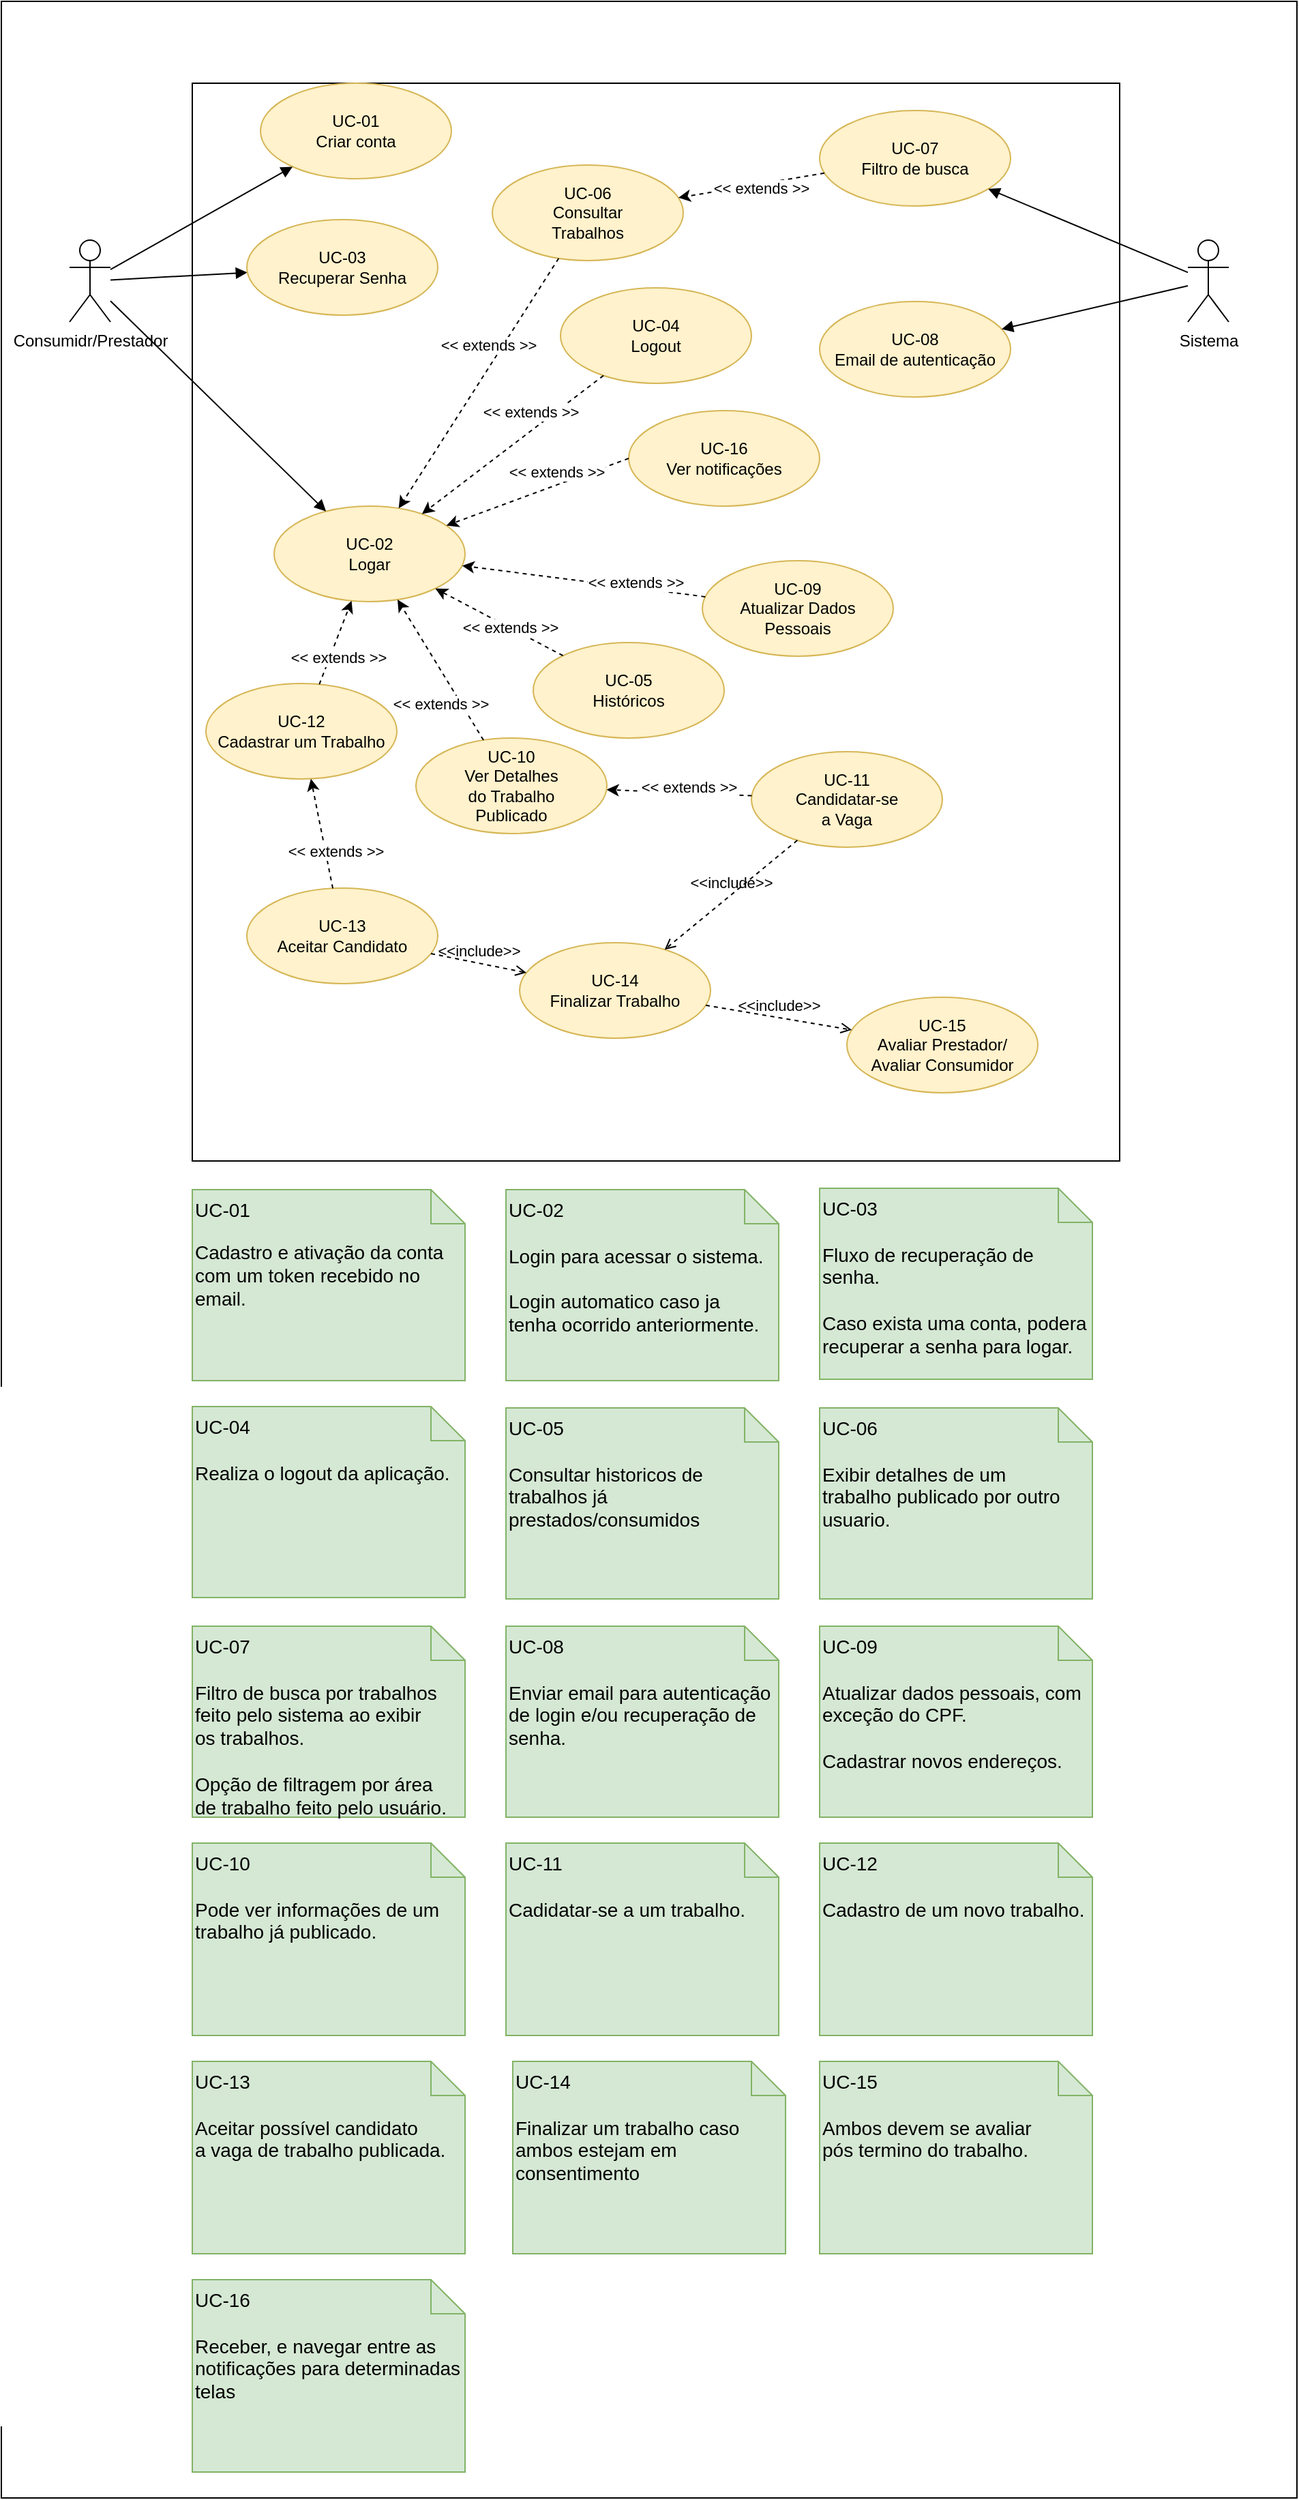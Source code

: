 <mxfile>
    <diagram id="QGpWbO32GmOyKtEZxNbD" name="Page-1">
        <mxGraphModel dx="2726" dy="907" grid="1" gridSize="10" guides="1" tooltips="1" connect="1" arrows="1" fold="1" page="1" pageScale="1" pageWidth="827" pageHeight="1169" math="0" shadow="0">
            <root>
                <mxCell id="0"/>
                <mxCell id="1" parent="0"/>
                <mxCell id="44" value="uc- TRAMPO" style="shape=umlFrame;whiteSpace=wrap;html=1;" parent="1" vertex="1">
                    <mxGeometry x="-170" y="60" width="950" height="1830" as="geometry"/>
                </mxCell>
                <mxCell id="45" value="" style="rounded=0;whiteSpace=wrap;html=1;fillColor=#FFFFFF;" parent="1" vertex="1">
                    <mxGeometry x="-170" y="60" width="950" height="1830" as="geometry"/>
                </mxCell>
                <mxCell id="3" value="" style="rounded=0;whiteSpace=wrap;html=1;" parent="1" vertex="1">
                    <mxGeometry x="-30" y="120" width="680" height="790" as="geometry"/>
                </mxCell>
                <mxCell id="Qo0r1xUQOBNxPAJiFL_n-1" value="Consumidr/Prestador" style="shape=umlActor;verticalLabelPosition=bottom;verticalAlign=top;html=1;outlineConnect=0;" parent="1" vertex="1">
                    <mxGeometry x="-120" y="235" width="30" height="60" as="geometry"/>
                </mxCell>
                <mxCell id="Qo0r1xUQOBNxPAJiFL_n-4" value="UC-01&lt;br&gt;Criar conta" style="ellipse;whiteSpace=wrap;html=1;fillColor=#fff2cc;strokeColor=#d6b656;" parent="1" vertex="1">
                    <mxGeometry x="20" y="120" width="140" height="70" as="geometry"/>
                </mxCell>
                <mxCell id="Qo0r1xUQOBNxPAJiFL_n-8" value="" style="html=1;verticalAlign=bottom;endArrow=block;" parent="1" source="Qo0r1xUQOBNxPAJiFL_n-1" target="Qo0r1xUQOBNxPAJiFL_n-4" edge="1">
                    <mxGeometry width="80" relative="1" as="geometry">
                        <mxPoint x="120" y="270" as="sourcePoint"/>
                        <mxPoint x="270" y="290" as="targetPoint"/>
                    </mxGeometry>
                </mxCell>
                <mxCell id="Qo0r1xUQOBNxPAJiFL_n-11" value="UC-02&lt;br&gt;Logar" style="ellipse;whiteSpace=wrap;html=1;fillColor=#fff2cc;strokeColor=#d6b656;" parent="1" vertex="1">
                    <mxGeometry x="30" y="430" width="140" height="70" as="geometry"/>
                </mxCell>
                <mxCell id="Qo0r1xUQOBNxPAJiFL_n-12" value="" style="html=1;verticalAlign=bottom;endArrow=block;" parent="1" source="Qo0r1xUQOBNxPAJiFL_n-1" target="Qo0r1xUQOBNxPAJiFL_n-11" edge="1">
                    <mxGeometry width="80" relative="1" as="geometry">
                        <mxPoint x="140" y="415" as="sourcePoint"/>
                        <mxPoint x="220" y="415" as="targetPoint"/>
                    </mxGeometry>
                </mxCell>
                <mxCell id="Qo0r1xUQOBNxPAJiFL_n-14" value="UC-12&lt;br&gt;Cadastrar um Trabalho" style="ellipse;whiteSpace=wrap;html=1;fillColor=#fff2cc;strokeColor=#d6b656;" parent="1" vertex="1">
                    <mxGeometry x="-20" y="560" width="140" height="70" as="geometry"/>
                </mxCell>
                <mxCell id="Qo0r1xUQOBNxPAJiFL_n-15" value="UC-11&lt;br&gt;Candidatar-se&lt;br&gt;a Vaga" style="ellipse;whiteSpace=wrap;html=1;fillColor=#fff2cc;strokeColor=#d6b656;" parent="1" vertex="1">
                    <mxGeometry x="380" y="610" width="140" height="70" as="geometry"/>
                </mxCell>
                <mxCell id="Qo0r1xUQOBNxPAJiFL_n-18" value="UC-15&lt;br&gt;Avaliar Prestador/&lt;br&gt;Avaliar Consumidor" style="ellipse;whiteSpace=wrap;html=1;fillColor=#fff2cc;strokeColor=#d6b656;" parent="1" vertex="1">
                    <mxGeometry x="450" y="790" width="140" height="70" as="geometry"/>
                </mxCell>
                <mxCell id="Qo0r1xUQOBNxPAJiFL_n-21" value="Sistema" style="shape=umlActor;verticalLabelPosition=bottom;verticalAlign=top;html=1;" parent="1" vertex="1">
                    <mxGeometry x="700" y="235" width="30" height="60" as="geometry"/>
                </mxCell>
                <mxCell id="Qo0r1xUQOBNxPAJiFL_n-26" value="UC-09&lt;br&gt;Atualizar Dados&lt;br&gt;Pessoais" style="ellipse;whiteSpace=wrap;html=1;fillColor=#fff2cc;strokeColor=#d6b656;" parent="1" vertex="1">
                    <mxGeometry x="344" y="470" width="140" height="70" as="geometry"/>
                </mxCell>
                <mxCell id="Qo0r1xUQOBNxPAJiFL_n-35" value="UC-07&lt;br&gt;Filtro de busca" style="ellipse;whiteSpace=wrap;html=1;fillColor=#fff2cc;strokeColor=#d6b656;" parent="1" vertex="1">
                    <mxGeometry x="430" y="140" width="140" height="70" as="geometry"/>
                </mxCell>
                <mxCell id="Qo0r1xUQOBNxPAJiFL_n-36" value="" style="html=1;verticalAlign=bottom;endArrow=block;" parent="1" source="Qo0r1xUQOBNxPAJiFL_n-21" target="Qo0r1xUQOBNxPAJiFL_n-35" edge="1">
                    <mxGeometry width="80" relative="1" as="geometry">
                        <mxPoint x="670" y="500" as="sourcePoint"/>
                        <mxPoint x="750" y="500" as="targetPoint"/>
                    </mxGeometry>
                </mxCell>
                <mxCell id="Qo0r1xUQOBNxPAJiFL_n-37" value="UC-08&lt;br&gt;Email de autenticação" style="ellipse;whiteSpace=wrap;html=1;fillColor=#fff2cc;strokeColor=#d6b656;" parent="1" vertex="1">
                    <mxGeometry x="430" y="280" width="140" height="70" as="geometry"/>
                </mxCell>
                <mxCell id="Qo0r1xUQOBNxPAJiFL_n-38" value="" style="html=1;verticalAlign=bottom;endArrow=block;" parent="1" source="Qo0r1xUQOBNxPAJiFL_n-21" target="Qo0r1xUQOBNxPAJiFL_n-37" edge="1">
                    <mxGeometry width="80" relative="1" as="geometry">
                        <mxPoint x="760" y="430" as="sourcePoint"/>
                        <mxPoint x="810" y="480" as="targetPoint"/>
                    </mxGeometry>
                </mxCell>
                <mxCell id="Qo0r1xUQOBNxPAJiFL_n-39" value="UC-05&lt;br&gt;Históricos" style="ellipse;whiteSpace=wrap;html=1;fillColor=#fff2cc;strokeColor=#d6b656;" parent="1" vertex="1">
                    <mxGeometry x="220" y="530" width="140" height="70" as="geometry"/>
                </mxCell>
                <mxCell id="23" value="&lt;font style=&quot;font-size: 14px&quot;&gt;UC-02&lt;br&gt;&lt;br&gt;Login para acessar o sistema.&lt;br&gt;&lt;br&gt;Login automatico caso ja&lt;br&gt;tenha ocorrido anteriormente.&lt;br&gt;&lt;/font&gt;" style="shape=note2;size=25;childLayout=stackLayout;horizontalStack=0;resizeParent=1;resizeParentMax=0;resizeLast=0;collapsible=0;marginBottom=0;html=1;container=1;rounded=0;glass=0;align=left;verticalAlign=top;fillColor=#d5e8d4;strokeColor=#82b366;" parent="1" vertex="1">
                    <mxGeometry x="200" y="931" width="200" height="140" as="geometry"/>
                </mxCell>
                <mxCell id="28" value="&lt;font style=&quot;font-size: 14px&quot;&gt;UC-01&lt;br&gt;&lt;/font&gt;&lt;br&gt;&lt;div&gt;&lt;span style=&quot;font-size: 14px&quot;&gt;Cadastro&amp;nbsp;&lt;/span&gt;&lt;span style=&quot;font-size: 14px&quot;&gt;e ativação da conta&lt;/span&gt;&lt;/div&gt;&lt;div&gt;&lt;span style=&quot;font-size: 14px&quot;&gt;com um&amp;nbsp;&lt;/span&gt;&lt;span style=&quot;font-size: 14px&quot;&gt;token recebido no&lt;/span&gt;&lt;/div&gt;&lt;div&gt;&lt;span style=&quot;font-size: 14px&quot;&gt;email.&lt;/span&gt;&lt;/div&gt;" style="shape=note2;size=25;childLayout=stackLayout;horizontalStack=0;resizeParent=1;resizeParentMax=0;resizeLast=0;collapsible=0;marginBottom=0;html=1;container=1;rounded=0;glass=0;align=left;verticalAlign=top;fillColor=#d5e8d4;strokeColor=#82b366;" parent="1" vertex="1">
                    <mxGeometry x="-30" y="931" width="200" height="140" as="geometry"/>
                </mxCell>
                <mxCell id="38" value="&lt;font style=&quot;font-size: 14px&quot;&gt;UC-05&lt;br&gt;&lt;br&gt;Consultar historicos de&lt;br&gt;trabalhos já&lt;br&gt;prestados/consumidos&lt;br&gt;&lt;/font&gt;" style="shape=note2;size=25;childLayout=stackLayout;horizontalStack=0;resizeParent=1;resizeParentMax=0;resizeLast=0;collapsible=0;marginBottom=0;html=1;container=1;rounded=0;glass=0;align=left;verticalAlign=top;fillColor=#d5e8d4;strokeColor=#82b366;" parent="1" vertex="1">
                    <mxGeometry x="200" y="1091" width="200" height="140" as="geometry"/>
                </mxCell>
                <mxCell id="40" value="&lt;font style=&quot;font-size: 14px&quot;&gt;UC-07&lt;br&gt;&lt;br&gt;Filtro de busca por trabalhos&lt;br&gt;feito pelo sistema ao exibir&lt;br&gt;os trabalhos.&lt;br&gt;&lt;br&gt;Opção de filtragem por área&lt;br&gt;de trabalho feito pelo usuário.&lt;br&gt;&lt;/font&gt;" style="shape=note2;size=25;childLayout=stackLayout;horizontalStack=0;resizeParent=1;resizeParentMax=0;resizeLast=0;collapsible=0;marginBottom=0;html=1;container=1;rounded=0;glass=0;align=left;verticalAlign=top;fillColor=#d5e8d4;strokeColor=#82b366;" parent="1" vertex="1">
                    <mxGeometry x="-30" y="1251" width="200" height="140" as="geometry"/>
                </mxCell>
                <mxCell id="43" value="&lt;font style=&quot;font-size: 14px&quot;&gt;UC-08&lt;br&gt;&lt;br&gt;Enviar email para autenticação&lt;br&gt;de login e/ou recuperação de&lt;br&gt;senha.&lt;br&gt;&lt;/font&gt;" style="shape=note2;size=25;childLayout=stackLayout;horizontalStack=0;resizeParent=1;resizeParentMax=0;resizeLast=0;collapsible=0;marginBottom=0;html=1;container=1;rounded=0;glass=0;align=left;verticalAlign=top;fillColor=#d5e8d4;strokeColor=#82b366;" parent="1" vertex="1">
                    <mxGeometry x="200" y="1251" width="200" height="140" as="geometry"/>
                </mxCell>
                <mxCell id="46" value="UC-13&lt;br&gt;Aceitar Candidato" style="ellipse;whiteSpace=wrap;html=1;fillColor=#fff2cc;strokeColor=#d6b656;" parent="1" vertex="1">
                    <mxGeometry x="10" y="710" width="140" height="70" as="geometry"/>
                </mxCell>
                <mxCell id="50" value="UC-14&lt;br&gt;Finalizar Trabalho" style="ellipse;whiteSpace=wrap;html=1;fillColor=#fff2cc;strokeColor=#d6b656;" parent="1" vertex="1">
                    <mxGeometry x="210" y="750" width="140" height="70" as="geometry"/>
                </mxCell>
                <mxCell id="56" value="" style="html=1;verticalAlign=bottom;endArrow=block;" parent="1" source="Qo0r1xUQOBNxPAJiFL_n-1" target="57" edge="1">
                    <mxGeometry width="80" relative="1" as="geometry">
                        <mxPoint x="-80" y="285.519" as="sourcePoint"/>
                        <mxPoint x="229.907" y="192.95" as="targetPoint"/>
                    </mxGeometry>
                </mxCell>
                <mxCell id="57" value="UC-03&lt;br&gt;Recuperar Senha" style="ellipse;whiteSpace=wrap;html=1;fillColor=#fff2cc;strokeColor=#d6b656;" parent="1" vertex="1">
                    <mxGeometry x="10" y="220" width="140" height="70" as="geometry"/>
                </mxCell>
                <mxCell id="72" value="&amp;lt;&amp;lt;include&amp;gt;&amp;gt;" style="html=1;verticalAlign=bottom;labelBackgroundColor=none;endArrow=open;endFill=0;dashed=1;" parent="1" source="50" target="Qo0r1xUQOBNxPAJiFL_n-18" edge="1">
                    <mxGeometry width="160" relative="1" as="geometry">
                        <mxPoint x="215" y="965.53" as="sourcePoint"/>
                        <mxPoint x="285" y="965.53" as="targetPoint"/>
                    </mxGeometry>
                </mxCell>
                <mxCell id="76" value="&lt;font style=&quot;font-size: 14px&quot;&gt;UC-03&lt;br&gt;&lt;br&gt;Fluxo de recuperação de&lt;br&gt;senha.&lt;br&gt;&lt;br&gt;Caso exista uma conta, podera&lt;br&gt;recuperar a senha para logar.&lt;br&gt;&lt;/font&gt;" style="shape=note2;size=25;childLayout=stackLayout;horizontalStack=0;resizeParent=1;resizeParentMax=0;resizeLast=0;collapsible=0;marginBottom=0;html=1;container=1;rounded=0;glass=0;align=left;verticalAlign=top;fillColor=#d5e8d4;strokeColor=#82b366;" parent="1" vertex="1">
                    <mxGeometry x="430" y="930" width="200" height="140" as="geometry"/>
                </mxCell>
                <mxCell id="79" value="" style="html=1;labelBackgroundColor=#ffffff;startArrow=none;startFill=0;startSize=6;endArrow=classic;endFill=1;endSize=6;jettySize=auto;orthogonalLoop=1;strokeWidth=1;dashed=1;fontSize=14;" parent="1" source="Qo0r1xUQOBNxPAJiFL_n-14" target="Qo0r1xUQOBNxPAJiFL_n-11" edge="1">
                    <mxGeometry width="60" height="60" relative="1" as="geometry">
                        <mxPoint x="119.661" y="626.064" as="sourcePoint"/>
                        <mxPoint x="201.551" y="511.642" as="targetPoint"/>
                    </mxGeometry>
                </mxCell>
                <mxCell id="80" value="&amp;lt;&amp;lt; extends &amp;gt;&amp;gt;" style="edgeLabel;html=1;align=center;verticalAlign=middle;resizable=0;points=[];" parent="79" vertex="1" connectable="0">
                    <mxGeometry x="-0.373" y="-2" relative="1" as="geometry">
                        <mxPoint x="4.61" y="-1.54" as="offset"/>
                    </mxGeometry>
                </mxCell>
                <mxCell id="81" value="" style="html=1;labelBackgroundColor=#ffffff;startArrow=none;startFill=0;startSize=6;endArrow=classic;endFill=1;endSize=6;jettySize=auto;orthogonalLoop=1;strokeWidth=1;dashed=1;fontSize=14;" parent="1" source="Qo0r1xUQOBNxPAJiFL_n-15" target="102" edge="1">
                    <mxGeometry width="60" height="60" relative="1" as="geometry">
                        <mxPoint x="275" y="775.53" as="sourcePoint"/>
                        <mxPoint x="292.301" y="631.33" as="targetPoint"/>
                    </mxGeometry>
                </mxCell>
                <mxCell id="82" value="&amp;lt;&amp;lt; extends &amp;gt;&amp;gt;" style="edgeLabel;html=1;align=center;verticalAlign=middle;resizable=0;points=[];" parent="81" vertex="1" connectable="0">
                    <mxGeometry x="-0.373" y="-2" relative="1" as="geometry">
                        <mxPoint x="-13.0" y="-3.0" as="offset"/>
                    </mxGeometry>
                </mxCell>
                <mxCell id="86" value="" style="html=1;labelBackgroundColor=#ffffff;startArrow=none;startFill=0;startSize=6;endArrow=classic;endFill=1;endSize=6;jettySize=auto;orthogonalLoop=1;strokeWidth=1;dashed=1;fontSize=14;" parent="1" source="Qo0r1xUQOBNxPAJiFL_n-39" target="Qo0r1xUQOBNxPAJiFL_n-11" edge="1">
                    <mxGeometry width="60" height="60" relative="1" as="geometry">
                        <mxPoint x="431.224" y="586.888" as="sourcePoint"/>
                        <mxPoint x="248.689" y="472.346" as="targetPoint"/>
                    </mxGeometry>
                </mxCell>
                <mxCell id="87" value="&amp;lt;&amp;lt; extends &amp;gt;&amp;gt;" style="edgeLabel;html=1;align=center;verticalAlign=middle;resizable=0;points=[];" parent="86" vertex="1" connectable="0">
                    <mxGeometry x="-0.373" y="-2" relative="1" as="geometry">
                        <mxPoint x="-10.36" y="-3.76" as="offset"/>
                    </mxGeometry>
                </mxCell>
                <mxCell id="89" value="" style="html=1;labelBackgroundColor=#ffffff;startArrow=none;startFill=0;startSize=6;endArrow=classic;endFill=1;endSize=6;jettySize=auto;orthogonalLoop=1;strokeWidth=1;dashed=1;fontSize=14;" parent="1" source="Qo0r1xUQOBNxPAJiFL_n-26" target="Qo0r1xUQOBNxPAJiFL_n-11" edge="1">
                    <mxGeometry width="60" height="60" relative="1" as="geometry">
                        <mxPoint x="85.04" y="560.817" as="sourcePoint"/>
                        <mxPoint x="125.041" y="469.192" as="targetPoint"/>
                    </mxGeometry>
                </mxCell>
                <mxCell id="90" value="&amp;lt;&amp;lt; extends &amp;gt;&amp;gt;" style="edgeLabel;html=1;align=center;verticalAlign=middle;resizable=0;points=[];" parent="89" vertex="1" connectable="0">
                    <mxGeometry x="-0.373" y="-2" relative="1" as="geometry">
                        <mxPoint x="4.61" y="-1.54" as="offset"/>
                    </mxGeometry>
                </mxCell>
                <mxCell id="91" value="" style="html=1;labelBackgroundColor=#ffffff;startArrow=none;startFill=0;startSize=6;endArrow=classic;endFill=1;endSize=6;jettySize=auto;orthogonalLoop=1;strokeWidth=1;dashed=1;fontSize=14;" parent="1" source="46" target="Qo0r1xUQOBNxPAJiFL_n-14" edge="1">
                    <mxGeometry width="60" height="60" relative="1" as="geometry">
                        <mxPoint x="85.04" y="682.147" as="sourcePoint"/>
                        <mxPoint x="125.041" y="590.522" as="targetPoint"/>
                    </mxGeometry>
                </mxCell>
                <mxCell id="92" value="&amp;lt;&amp;lt; extends &amp;gt;&amp;gt;" style="edgeLabel;html=1;align=center;verticalAlign=middle;resizable=0;points=[];" parent="91" vertex="1" connectable="0">
                    <mxGeometry x="-0.373" y="-2" relative="1" as="geometry">
                        <mxPoint x="4.61" y="-1.54" as="offset"/>
                    </mxGeometry>
                </mxCell>
                <mxCell id="93" value="UC-04&lt;br&gt;Logout" style="ellipse;whiteSpace=wrap;html=1;fillColor=#fff2cc;strokeColor=#d6b656;" parent="1" vertex="1">
                    <mxGeometry x="240" y="270" width="140" height="70" as="geometry"/>
                </mxCell>
                <mxCell id="94" value="" style="html=1;labelBackgroundColor=#ffffff;startArrow=none;startFill=0;startSize=6;endArrow=classic;endFill=1;endSize=6;jettySize=auto;orthogonalLoop=1;strokeWidth=1;dashed=1;fontSize=14;" parent="1" source="93" target="Qo0r1xUQOBNxPAJiFL_n-11" edge="1">
                    <mxGeometry width="60" height="60" relative="1" as="geometry">
                        <mxPoint x="428.352" y="532.851" as="sourcePoint"/>
                        <mxPoint x="185.557" y="487.27" as="targetPoint"/>
                    </mxGeometry>
                </mxCell>
                <mxCell id="95" value="&amp;lt;&amp;lt; extends &amp;gt;&amp;gt;" style="edgeLabel;html=1;align=center;verticalAlign=middle;resizable=0;points=[];" parent="94" vertex="1" connectable="0">
                    <mxGeometry x="-0.373" y="-2" relative="1" as="geometry">
                        <mxPoint x="-10.36" y="-3.76" as="offset"/>
                    </mxGeometry>
                </mxCell>
                <mxCell id="96" value="&lt;font style=&quot;font-size: 14px&quot;&gt;UC-04&lt;br&gt;&lt;br&gt;Realiza o logout da aplicação.&lt;br&gt;&lt;/font&gt;" style="shape=note2;size=25;childLayout=stackLayout;horizontalStack=0;resizeParent=1;resizeParentMax=0;resizeLast=0;collapsible=0;marginBottom=0;html=1;container=1;rounded=0;glass=0;align=left;verticalAlign=top;fillColor=#d5e8d4;strokeColor=#82b366;" parent="1" vertex="1">
                    <mxGeometry x="-30" y="1090" width="200" height="140" as="geometry"/>
                </mxCell>
                <mxCell id="97" value="UC-06&lt;br&gt;Consultar&lt;br&gt;Trabalhos" style="ellipse;whiteSpace=wrap;html=1;fillColor=#fff2cc;strokeColor=#d6b656;" parent="1" vertex="1">
                    <mxGeometry x="190" y="180" width="140" height="70" as="geometry"/>
                </mxCell>
                <mxCell id="98" value="" style="html=1;labelBackgroundColor=#ffffff;startArrow=none;startFill=0;startSize=6;endArrow=classic;endFill=1;endSize=6;jettySize=auto;orthogonalLoop=1;strokeWidth=1;dashed=1;fontSize=14;" parent="1" source="97" target="Qo0r1xUQOBNxPAJiFL_n-11" edge="1">
                    <mxGeometry width="60" height="60" relative="1" as="geometry">
                        <mxPoint x="400.395" y="458.712" as="sourcePoint"/>
                        <mxPoint x="169.594" y="471.238" as="targetPoint"/>
                    </mxGeometry>
                </mxCell>
                <mxCell id="99" value="&amp;lt;&amp;lt; extends &amp;gt;&amp;gt;" style="edgeLabel;html=1;align=center;verticalAlign=middle;resizable=0;points=[];" parent="98" vertex="1" connectable="0">
                    <mxGeometry x="-0.373" y="-2" relative="1" as="geometry">
                        <mxPoint x="-13.3" y="6.84" as="offset"/>
                    </mxGeometry>
                </mxCell>
                <mxCell id="100" value="" style="html=1;labelBackgroundColor=#ffffff;startArrow=none;startFill=0;startSize=6;endArrow=classic;endFill=1;endSize=6;jettySize=auto;orthogonalLoop=1;strokeWidth=1;dashed=1;fontSize=14;" parent="1" source="Qo0r1xUQOBNxPAJiFL_n-35" target="97" edge="1">
                    <mxGeometry width="60" height="60" relative="1" as="geometry">
                        <mxPoint x="181.034" y="386.863" as="sourcePoint"/>
                        <mxPoint x="129.166" y="443.183" as="targetPoint"/>
                    </mxGeometry>
                </mxCell>
                <mxCell id="101" value="&amp;lt;&amp;lt; extends &amp;gt;&amp;gt;" style="edgeLabel;html=1;align=center;verticalAlign=middle;resizable=0;points=[];" parent="100" vertex="1" connectable="0">
                    <mxGeometry x="-0.373" y="-2" relative="1" as="geometry">
                        <mxPoint x="-13.3" y="6.84" as="offset"/>
                    </mxGeometry>
                </mxCell>
                <mxCell id="102" value="UC-10&lt;br&gt;Ver Detalhes&lt;br&gt;do Trabalho&lt;br&gt;Publicado" style="ellipse;whiteSpace=wrap;html=1;fillColor=#fff2cc;strokeColor=#d6b656;" parent="1" vertex="1">
                    <mxGeometry x="134" y="600" width="140" height="70" as="geometry"/>
                </mxCell>
                <mxCell id="103" value="" style="html=1;labelBackgroundColor=#ffffff;startArrow=none;startFill=0;startSize=6;endArrow=classic;endFill=1;endSize=6;jettySize=auto;orthogonalLoop=1;strokeWidth=1;dashed=1;fontSize=14;" parent="1" source="102" target="Qo0r1xUQOBNxPAJiFL_n-11" edge="1">
                    <mxGeometry width="60" height="60" relative="1" as="geometry">
                        <mxPoint x="153.023" y="368.955" as="sourcePoint"/>
                        <mxPoint x="116.977" y="441.045" as="targetPoint"/>
                    </mxGeometry>
                </mxCell>
                <mxCell id="104" value="&amp;lt;&amp;lt; extends &amp;gt;&amp;gt;" style="edgeLabel;html=1;align=center;verticalAlign=middle;resizable=0;points=[];" parent="103" vertex="1" connectable="0">
                    <mxGeometry x="-0.373" y="-2" relative="1" as="geometry">
                        <mxPoint x="-13.3" y="6.84" as="offset"/>
                    </mxGeometry>
                </mxCell>
                <mxCell id="105" value="&lt;font style=&quot;font-size: 14px&quot;&gt;UC-06&lt;br&gt;&lt;br&gt;Exibir detalhes de um&lt;br&gt;trabalho publicado por outro&lt;br&gt;usuario.&lt;br&gt;&lt;/font&gt;" style="shape=note2;size=25;childLayout=stackLayout;horizontalStack=0;resizeParent=1;resizeParentMax=0;resizeLast=0;collapsible=0;marginBottom=0;html=1;container=1;rounded=0;glass=0;align=left;verticalAlign=top;fillColor=#d5e8d4;strokeColor=#82b366;" parent="1" vertex="1">
                    <mxGeometry x="430" y="1091" width="200" height="140" as="geometry"/>
                </mxCell>
                <mxCell id="106" value="&lt;font style=&quot;font-size: 14px&quot;&gt;UC-11&lt;br&gt;&lt;br&gt;Cadidatar-se a um trabalho.&lt;br&gt;&lt;/font&gt;" style="shape=note2;size=25;childLayout=stackLayout;horizontalStack=0;resizeParent=1;resizeParentMax=0;resizeLast=0;collapsible=0;marginBottom=0;html=1;container=1;rounded=0;glass=0;align=left;verticalAlign=top;fillColor=#d5e8d4;strokeColor=#82b366;" parent="1" vertex="1">
                    <mxGeometry x="200" y="1410" width="200" height="141" as="geometry"/>
                </mxCell>
                <mxCell id="108" value="&lt;font style=&quot;font-size: 14px&quot;&gt;UC-09&lt;br&gt;&lt;br&gt;Atualizar dados pessoais, com&lt;br&gt;exceção do CPF.&lt;br&gt;&lt;br&gt;Cadastrar novos endereços.&lt;br&gt;&lt;/font&gt;" style="shape=note2;size=25;childLayout=stackLayout;horizontalStack=0;resizeParent=1;resizeParentMax=0;resizeLast=0;collapsible=0;marginBottom=0;html=1;container=1;rounded=0;glass=0;align=left;verticalAlign=top;fillColor=#d5e8d4;strokeColor=#82b366;" parent="1" vertex="1">
                    <mxGeometry x="430" y="1251" width="200" height="140" as="geometry"/>
                </mxCell>
                <mxCell id="118" value="&lt;font style=&quot;font-size: 14px&quot;&gt;UC-10&lt;br&gt;&lt;br&gt;Pode ver informações de um&lt;br&gt;trabalho já publicado.&lt;br&gt;&lt;/font&gt;" style="shape=note2;size=25;childLayout=stackLayout;horizontalStack=0;resizeParent=1;resizeParentMax=0;resizeLast=0;collapsible=0;marginBottom=0;html=1;container=1;rounded=0;glass=0;align=left;verticalAlign=top;fillColor=#d5e8d4;strokeColor=#82b366;" parent="1" vertex="1">
                    <mxGeometry x="-30" y="1410" width="200" height="141" as="geometry"/>
                </mxCell>
                <mxCell id="119" value="&lt;font style=&quot;font-size: 14px&quot;&gt;UC-12&lt;br&gt;&lt;br&gt;Cadastro de um novo trabalho.&lt;br&gt;&lt;/font&gt;" style="shape=note2;size=25;childLayout=stackLayout;horizontalStack=0;resizeParent=1;resizeParentMax=0;resizeLast=0;collapsible=0;marginBottom=0;html=1;container=1;rounded=0;glass=0;align=left;verticalAlign=top;fillColor=#d5e8d4;strokeColor=#82b366;" parent="1" vertex="1">
                    <mxGeometry x="430" y="1410" width="200" height="141" as="geometry"/>
                </mxCell>
                <mxCell id="120" value="&lt;font style=&quot;font-size: 14px&quot;&gt;UC-13&lt;br&gt;&lt;br&gt;Aceitar possível candidato&lt;br&gt;a vaga de trabalho publicada.&lt;br&gt;&lt;/font&gt;" style="shape=note2;size=25;childLayout=stackLayout;horizontalStack=0;resizeParent=1;resizeParentMax=0;resizeLast=0;collapsible=0;marginBottom=0;html=1;container=1;rounded=0;glass=0;align=left;verticalAlign=top;fillColor=#d5e8d4;strokeColor=#82b366;" parent="1" vertex="1">
                    <mxGeometry x="-30" y="1570" width="200" height="141" as="geometry"/>
                </mxCell>
                <mxCell id="122" value="&lt;font style=&quot;font-size: 14px&quot;&gt;UC-14&lt;br&gt;&lt;br&gt;Finalizar um trabalho caso&lt;br&gt;ambos estejam em&lt;br&gt;consentimento&lt;br&gt;&lt;/font&gt;" style="shape=note2;size=25;childLayout=stackLayout;horizontalStack=0;resizeParent=1;resizeParentMax=0;resizeLast=0;collapsible=0;marginBottom=0;html=1;container=1;rounded=0;glass=0;align=left;verticalAlign=top;fillColor=#d5e8d4;strokeColor=#82b366;" parent="1" vertex="1">
                    <mxGeometry x="205" y="1570" width="200" height="141" as="geometry"/>
                </mxCell>
                <mxCell id="123" value="&lt;font style=&quot;font-size: 14px&quot;&gt;UC-15&lt;br&gt;&lt;br&gt;Ambos devem se avaliar&lt;br&gt;pós termino do trabalho.&lt;br&gt;&lt;/font&gt;" style="shape=note2;size=25;childLayout=stackLayout;horizontalStack=0;resizeParent=1;resizeParentMax=0;resizeLast=0;collapsible=0;marginBottom=0;html=1;container=1;rounded=0;glass=0;align=left;verticalAlign=top;fillColor=#d5e8d4;strokeColor=#82b366;" parent="1" vertex="1">
                    <mxGeometry x="430" y="1570" width="200" height="141" as="geometry"/>
                </mxCell>
                <mxCell id="124" value="&amp;lt;&amp;lt;include&amp;gt;&amp;gt;" style="html=1;verticalAlign=bottom;labelBackgroundColor=none;endArrow=open;endFill=0;dashed=1;" parent="1" source="46" target="50" edge="1">
                    <mxGeometry width="160" relative="1" as="geometry">
                        <mxPoint x="356.598" y="805.779" as="sourcePoint"/>
                        <mxPoint x="463.592" y="823.932" as="targetPoint"/>
                    </mxGeometry>
                </mxCell>
                <mxCell id="125" value="&amp;lt;&amp;lt;include&amp;gt;&amp;gt;" style="html=1;verticalAlign=bottom;labelBackgroundColor=none;endArrow=open;endFill=0;dashed=1;" parent="1" source="Qo0r1xUQOBNxPAJiFL_n-15" target="50" edge="1">
                    <mxGeometry width="160" relative="1" as="geometry">
                        <mxPoint x="356.598" y="805.779" as="sourcePoint"/>
                        <mxPoint x="463.592" y="823.932" as="targetPoint"/>
                    </mxGeometry>
                </mxCell>
                <mxCell id="126" value="UC-16&lt;br&gt;Ver notificações" style="ellipse;whiteSpace=wrap;html=1;fillColor=#fff2cc;strokeColor=#d6b656;" vertex="1" parent="1">
                    <mxGeometry x="290" y="360" width="140" height="70" as="geometry"/>
                </mxCell>
                <mxCell id="127" value="" style="html=1;labelBackgroundColor=#ffffff;startArrow=none;startFill=0;startSize=6;endArrow=classic;endFill=1;endSize=6;jettySize=auto;orthogonalLoop=1;strokeWidth=1;dashed=1;fontSize=14;exitX=0;exitY=0.5;exitDx=0;exitDy=0;" edge="1" parent="1" source="126" target="Qo0r1xUQOBNxPAJiFL_n-11">
                    <mxGeometry width="60" height="60" relative="1" as="geometry">
                        <mxPoint x="281.535" y="344.242" as="sourcePoint"/>
                        <mxPoint x="148.406" y="445.738" as="targetPoint"/>
                    </mxGeometry>
                </mxCell>
                <mxCell id="128" value="&amp;lt;&amp;lt; extends &amp;gt;&amp;gt;" style="edgeLabel;html=1;align=center;verticalAlign=middle;resizable=0;points=[];" vertex="1" connectable="0" parent="127">
                    <mxGeometry x="-0.373" y="-2" relative="1" as="geometry">
                        <mxPoint x="-10.36" y="-3.76" as="offset"/>
                    </mxGeometry>
                </mxCell>
                <mxCell id="129" value="&lt;font style=&quot;font-size: 14px&quot;&gt;UC-16&lt;br&gt;&lt;br&gt;Receber, e navegar entre as&lt;br&gt;notificações para determinadas&lt;br&gt;telas&lt;br&gt;&lt;/font&gt;" style="shape=note2;size=25;childLayout=stackLayout;horizontalStack=0;resizeParent=1;resizeParentMax=0;resizeLast=0;collapsible=0;marginBottom=0;html=1;container=1;rounded=0;glass=0;align=left;verticalAlign=top;fillColor=#d5e8d4;strokeColor=#82b366;" vertex="1" parent="1">
                    <mxGeometry x="-30" y="1730" width="200" height="141" as="geometry"/>
                </mxCell>
            </root>
        </mxGraphModel>
    </diagram>
</mxfile>